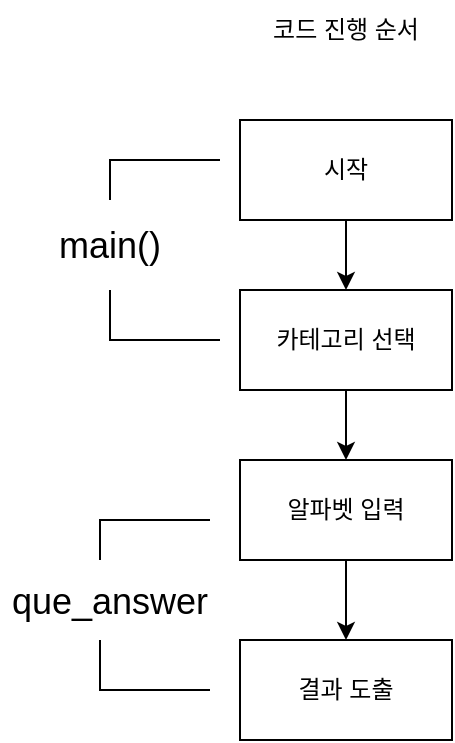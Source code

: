 <mxfile version="20.2.3" type="device"><diagram id="oIm7mnqBvH4E-I6eeHCY" name="페이지-1"><mxGraphModel dx="443" dy="586" grid="1" gridSize="10" guides="1" tooltips="1" connect="1" arrows="1" fold="1" page="1" pageScale="1" pageWidth="827" pageHeight="1169" math="0" shadow="0"><root><mxCell id="0"/><mxCell id="1" parent="0"/><mxCell id="6V7dRpDnQQBaRZLj2Bxg-4" value="" style="edgeStyle=orthogonalEdgeStyle;rounded=0;orthogonalLoop=1;jettySize=auto;html=1;fontSize=18;" parent="1" source="6V7dRpDnQQBaRZLj2Bxg-1" edge="1"><mxGeometry relative="1" as="geometry"><mxPoint x="183" y="165" as="targetPoint"/></mxGeometry></mxCell><mxCell id="6V7dRpDnQQBaRZLj2Bxg-1" value="시작" style="rounded=0;whiteSpace=wrap;html=1;" parent="1" vertex="1"><mxGeometry x="130" y="80" width="106" height="50" as="geometry"/></mxCell><mxCell id="IRDa3Fj9pzolcbQFLSGX-14" style="edgeStyle=orthogonalEdgeStyle;rounded=0;orthogonalLoop=1;jettySize=auto;html=1;entryX=0.5;entryY=0;entryDx=0;entryDy=0;" edge="1" parent="1" source="6V7dRpDnQQBaRZLj2Bxg-3" target="IRDa3Fj9pzolcbQFLSGX-13"><mxGeometry relative="1" as="geometry"/></mxCell><mxCell id="6V7dRpDnQQBaRZLj2Bxg-3" value="카테고리 선택" style="rounded=0;whiteSpace=wrap;html=1;" parent="1" vertex="1"><mxGeometry x="130" y="165" width="106" height="50" as="geometry"/></mxCell><mxCell id="IRDa3Fj9pzolcbQFLSGX-2" value="코드 진행 순서" style="text;html=1;strokeColor=none;fillColor=none;align=center;verticalAlign=middle;whiteSpace=wrap;rounded=0;" vertex="1" parent="1"><mxGeometry x="133" y="20" width="100" height="30" as="geometry"/></mxCell><mxCell id="IRDa3Fj9pzolcbQFLSGX-16" style="edgeStyle=orthogonalEdgeStyle;rounded=0;orthogonalLoop=1;jettySize=auto;html=1;entryX=0.5;entryY=0;entryDx=0;entryDy=0;" edge="1" parent="1" source="IRDa3Fj9pzolcbQFLSGX-13" target="IRDa3Fj9pzolcbQFLSGX-15"><mxGeometry relative="1" as="geometry"/></mxCell><mxCell id="IRDa3Fj9pzolcbQFLSGX-13" value="알파벳 입력" style="rounded=0;whiteSpace=wrap;html=1;" vertex="1" parent="1"><mxGeometry x="130" y="250" width="106" height="50" as="geometry"/></mxCell><mxCell id="IRDa3Fj9pzolcbQFLSGX-15" value="결과 도출" style="rounded=0;whiteSpace=wrap;html=1;" vertex="1" parent="1"><mxGeometry x="130" y="340" width="106" height="50" as="geometry"/></mxCell><mxCell id="IRDa3Fj9pzolcbQFLSGX-18" value="&lt;font style=&quot;font-size: 18px;&quot;&gt;main()&lt;/font&gt;" style="text;html=1;strokeColor=none;fillColor=none;align=center;verticalAlign=middle;whiteSpace=wrap;rounded=0;" vertex="1" parent="1"><mxGeometry x="30" y="120" width="70" height="45" as="geometry"/></mxCell><mxCell id="IRDa3Fj9pzolcbQFLSGX-19" value="que_answer" style="text;html=1;strokeColor=none;fillColor=none;align=center;verticalAlign=middle;whiteSpace=wrap;rounded=0;fontSize=18;" vertex="1" parent="1"><mxGeometry x="10" y="306" width="110" height="30" as="geometry"/></mxCell><mxCell id="IRDa3Fj9pzolcbQFLSGX-22" value="" style="endArrow=none;html=1;rounded=0;fontSize=18;exitX=0.5;exitY=0;exitDx=0;exitDy=0;" edge="1" parent="1" source="IRDa3Fj9pzolcbQFLSGX-18"><mxGeometry width="50" height="50" relative="1" as="geometry"><mxPoint x="56" y="125" as="sourcePoint"/><mxPoint x="120" y="100" as="targetPoint"/><Array as="points"><mxPoint x="65" y="100"/></Array></mxGeometry></mxCell><mxCell id="IRDa3Fj9pzolcbQFLSGX-24" value="" style="endArrow=none;html=1;rounded=0;fontSize=18;exitX=0.5;exitY=0;exitDx=0;exitDy=0;" edge="1" parent="1"><mxGeometry width="50" height="50" relative="1" as="geometry"><mxPoint x="60.0" y="300" as="sourcePoint"/><mxPoint x="115" y="280" as="targetPoint"/><Array as="points"><mxPoint x="60" y="280"/></Array></mxGeometry></mxCell><mxCell id="IRDa3Fj9pzolcbQFLSGX-25" value="" style="endArrow=none;html=1;rounded=0;fontSize=18;exitX=0.5;exitY=1;exitDx=0;exitDy=0;" edge="1" parent="1" source="IRDa3Fj9pzolcbQFLSGX-18"><mxGeometry width="50" height="50" relative="1" as="geometry"><mxPoint x="60" y="240" as="sourcePoint"/><mxPoint x="120" y="190" as="targetPoint"/><Array as="points"><mxPoint x="65" y="190"/></Array></mxGeometry></mxCell><mxCell id="IRDa3Fj9pzolcbQFLSGX-26" value="" style="endArrow=none;html=1;rounded=0;fontSize=18;exitX=0.5;exitY=1;exitDx=0;exitDy=0;" edge="1" parent="1"><mxGeometry width="50" height="50" relative="1" as="geometry"><mxPoint x="60.0" y="340" as="sourcePoint"/><mxPoint x="115" y="365" as="targetPoint"/><Array as="points"><mxPoint x="60" y="365"/></Array></mxGeometry></mxCell></root></mxGraphModel></diagram></mxfile>